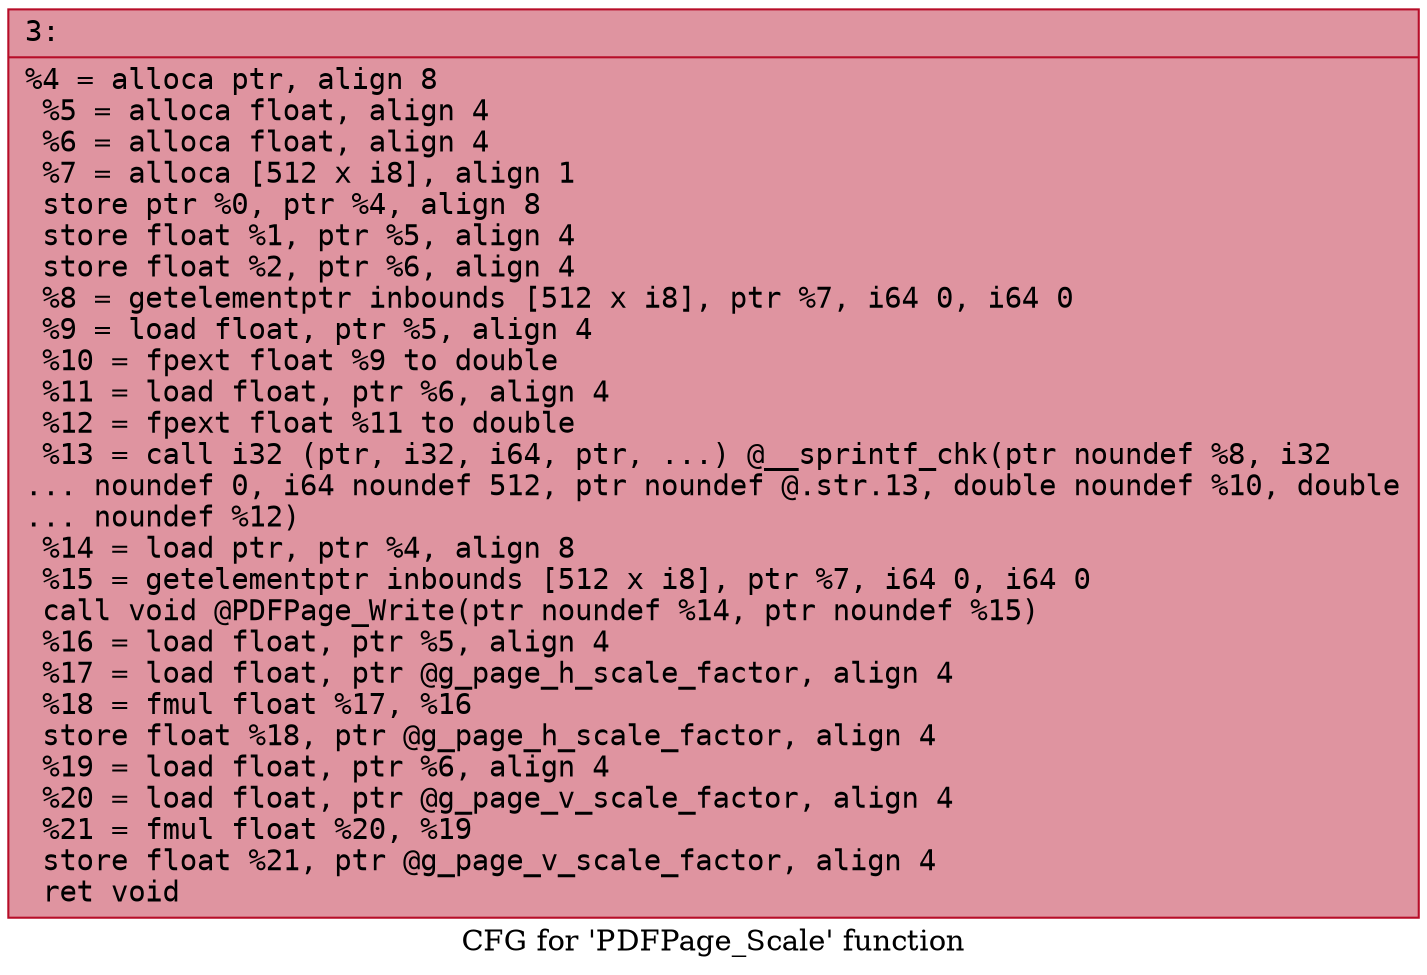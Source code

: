 digraph "CFG for 'PDFPage_Scale' function" {
	label="CFG for 'PDFPage_Scale' function";

	Node0x600000529450 [shape=record,color="#b70d28ff", style=filled, fillcolor="#b70d2870" fontname="Courier",label="{3:\l|  %4 = alloca ptr, align 8\l  %5 = alloca float, align 4\l  %6 = alloca float, align 4\l  %7 = alloca [512 x i8], align 1\l  store ptr %0, ptr %4, align 8\l  store float %1, ptr %5, align 4\l  store float %2, ptr %6, align 4\l  %8 = getelementptr inbounds [512 x i8], ptr %7, i64 0, i64 0\l  %9 = load float, ptr %5, align 4\l  %10 = fpext float %9 to double\l  %11 = load float, ptr %6, align 4\l  %12 = fpext float %11 to double\l  %13 = call i32 (ptr, i32, i64, ptr, ...) @__sprintf_chk(ptr noundef %8, i32\l... noundef 0, i64 noundef 512, ptr noundef @.str.13, double noundef %10, double\l... noundef %12)\l  %14 = load ptr, ptr %4, align 8\l  %15 = getelementptr inbounds [512 x i8], ptr %7, i64 0, i64 0\l  call void @PDFPage_Write(ptr noundef %14, ptr noundef %15)\l  %16 = load float, ptr %5, align 4\l  %17 = load float, ptr @g_page_h_scale_factor, align 4\l  %18 = fmul float %17, %16\l  store float %18, ptr @g_page_h_scale_factor, align 4\l  %19 = load float, ptr %6, align 4\l  %20 = load float, ptr @g_page_v_scale_factor, align 4\l  %21 = fmul float %20, %19\l  store float %21, ptr @g_page_v_scale_factor, align 4\l  ret void\l}"];
}
